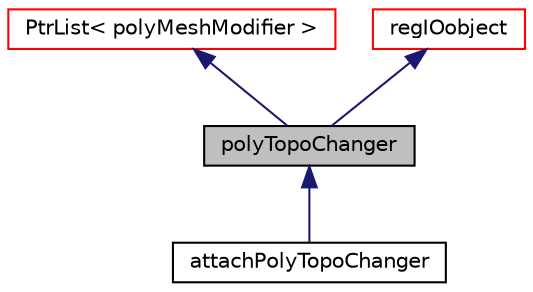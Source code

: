 digraph "polyTopoChanger"
{
  bgcolor="transparent";
  edge [fontname="Helvetica",fontsize="10",labelfontname="Helvetica",labelfontsize="10"];
  node [fontname="Helvetica",fontsize="10",shape=record];
  Node1 [label="polyTopoChanger",height=0.2,width=0.4,color="black", fillcolor="grey75", style="filled", fontcolor="black"];
  Node2 -> Node1 [dir="back",color="midnightblue",fontsize="10",style="solid",fontname="Helvetica"];
  Node2 [label="PtrList\< polyMeshModifier \>",height=0.2,width=0.4,color="red",URL="$a02082.html"];
  Node3 -> Node1 [dir="back",color="midnightblue",fontsize="10",style="solid",fontname="Helvetica"];
  Node3 [label="regIOobject",height=0.2,width=0.4,color="red",URL="$a02205.html",tooltip="regIOobject is an abstract class derived from IOobject to handle automatic object registration with t..."];
  Node1 -> Node4 [dir="back",color="midnightblue",fontsize="10",style="solid",fontname="Helvetica"];
  Node4 [label="attachPolyTopoChanger",height=0.2,width=0.4,color="black",URL="$a00081.html",tooltip="This class is derived from polyMesh and serves as a tool for statically connecting pieces of a mesh b..."];
}

